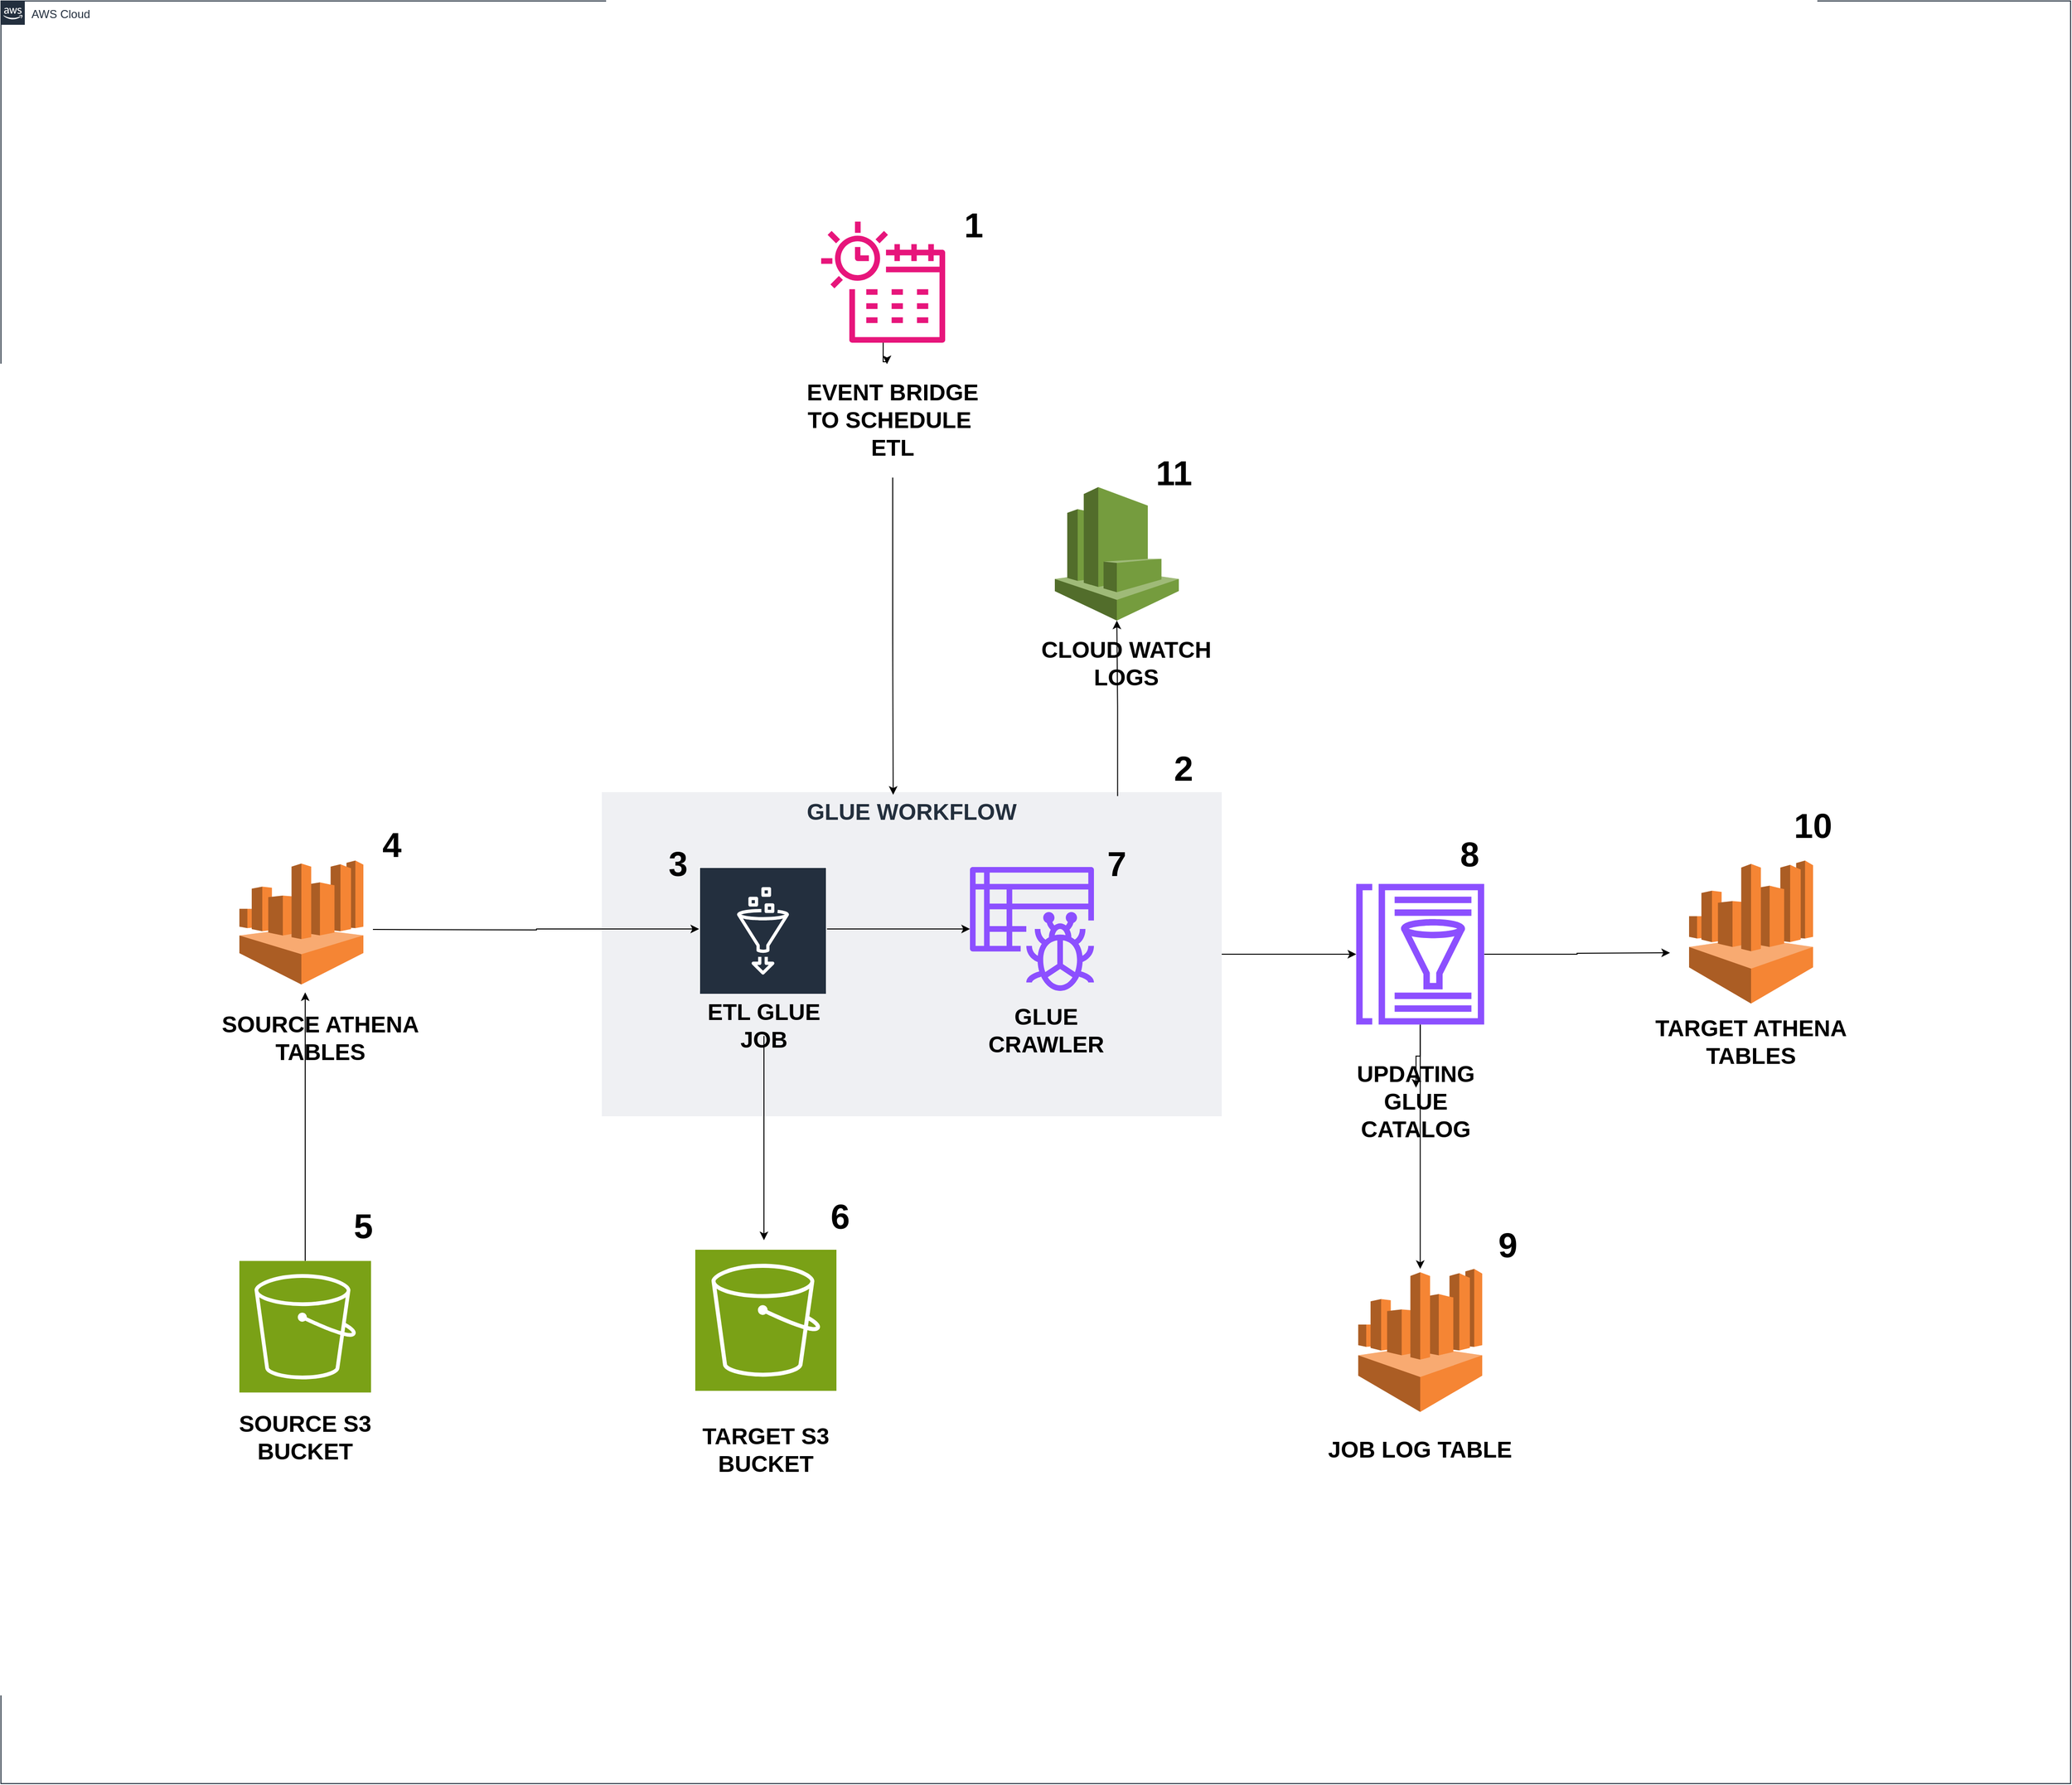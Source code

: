 <mxfile version="25.0.3">
  <diagram name="Page-1" id="rvJXUBArVy-_Kcro2miK">
    <mxGraphModel dx="3447" dy="3440" grid="1" gridSize="10" guides="1" tooltips="1" connect="1" arrows="1" fold="1" page="1" pageScale="1" pageWidth="1600" pageHeight="900" math="0" shadow="0">
      <root>
        <mxCell id="0" />
        <mxCell id="1" parent="0" />
        <mxCell id="tGdVXJUMrKSxFYN3gTCC-39" style="edgeStyle=orthogonalEdgeStyle;rounded=0;orthogonalLoop=1;jettySize=auto;html=1;" parent="1" source="tGdVXJUMrKSxFYN3gTCC-20" target="tGdVXJUMrKSxFYN3gTCC-13" edge="1">
          <mxGeometry relative="1" as="geometry">
            <mxPoint x="1820" y="-409.5" as="targetPoint" />
          </mxGeometry>
        </mxCell>
        <mxCell id="tGdVXJUMrKSxFYN3gTCC-20" value="&lt;font style=&quot;font-size: 24px;&quot;&gt;&lt;b&gt;GLUE WORKFLOW&lt;/b&gt;&lt;/font&gt;" style="fillColor=#EFF0F3;strokeColor=none;dashed=0;verticalAlign=top;fontStyle=0;fontColor=#232F3D;whiteSpace=wrap;html=1;" parent="1" vertex="1">
          <mxGeometry x="1090" y="-580" width="650" height="340" as="geometry" />
        </mxCell>
        <mxCell id="tGdVXJUMrKSxFYN3gTCC-36" value="" style="edgeStyle=orthogonalEdgeStyle;rounded=0;orthogonalLoop=1;jettySize=auto;html=1;" parent="1" source="YWBN4F0ZfOO1UBI8A1HG-11" target="YWBN4F0ZfOO1UBI8A1HG-8" edge="1">
          <mxGeometry relative="1" as="geometry">
            <mxPoint x="1433" y="-436.5" as="targetPoint" />
          </mxGeometry>
        </mxCell>
        <mxCell id="YWBN4F0ZfOO1UBI8A1HG-11" value="" style="sketch=0;outlineConnect=0;fontColor=#232F3E;gradientColor=none;strokeColor=#ffffff;fillColor=#232F3E;dashed=0;verticalLabelPosition=middle;verticalAlign=bottom;align=center;html=1;whiteSpace=wrap;fontSize=10;fontStyle=1;spacing=3;shape=mxgraph.aws4.productIcon;prIcon=mxgraph.aws4.glue;" parent="1" vertex="1">
          <mxGeometry x="1192" y="-501.5" width="134" height="130" as="geometry" />
        </mxCell>
        <mxCell id="YWBN4F0ZfOO1UBI8A1HG-8" value="" style="sketch=0;outlineConnect=0;fontColor=#232F3E;gradientColor=none;fillColor=#8C4FFF;strokeColor=none;dashed=0;verticalLabelPosition=bottom;verticalAlign=top;align=center;html=1;fontSize=12;fontStyle=0;aspect=fixed;pointerEvents=1;shape=mxgraph.aws4.glue_crawlers;" parent="1" vertex="1">
          <mxGeometry x="1476" y="-501.5" width="130" height="130" as="geometry" />
        </mxCell>
        <mxCell id="YWBN4F0ZfOO1UBI8A1HG-9" value="&lt;font style=&quot;font-size: 24px;&quot;&gt;&lt;b&gt;GLUE CRAWLER&lt;/b&gt;&lt;/font&gt;" style="text;strokeColor=none;align=center;fillColor=none;html=1;verticalAlign=middle;whiteSpace=wrap;rounded=0;" parent="1" vertex="1">
          <mxGeometry x="1526" y="-355.5" width="60" height="50" as="geometry" />
        </mxCell>
        <mxCell id="tGdVXJUMrKSxFYN3gTCC-43" value="" style="edgeStyle=orthogonalEdgeStyle;rounded=0;orthogonalLoop=1;jettySize=auto;html=1;" parent="1" source="YWBN4F0ZfOO1UBI8A1HG-13" edge="1">
          <mxGeometry relative="1" as="geometry">
            <mxPoint x="1260" y="-110" as="targetPoint" />
          </mxGeometry>
        </mxCell>
        <mxCell id="YWBN4F0ZfOO1UBI8A1HG-13" value="&lt;font style=&quot;font-size: 24px;&quot;&gt;&lt;b&gt;ETL GLUE JOB&lt;/b&gt;&lt;/font&gt;" style="text;strokeColor=none;align=center;fillColor=none;html=1;verticalAlign=middle;whiteSpace=wrap;rounded=0;" parent="1" vertex="1">
          <mxGeometry x="1190" y="-346.75" width="140" height="22.5" as="geometry" />
        </mxCell>
        <mxCell id="tGdVXJUMrKSxFYN3gTCC-41" value="" style="edgeStyle=orthogonalEdgeStyle;rounded=0;orthogonalLoop=1;jettySize=auto;html=1;" parent="1" source="tGdVXJUMrKSxFYN3gTCC-13" edge="1">
          <mxGeometry relative="1" as="geometry">
            <mxPoint x="2210" y="-411.5" as="targetPoint" />
          </mxGeometry>
        </mxCell>
        <mxCell id="tGdVXJUMrKSxFYN3gTCC-69" value="" style="edgeStyle=orthogonalEdgeStyle;rounded=0;orthogonalLoop=1;jettySize=auto;html=1;" parent="1" source="tGdVXJUMrKSxFYN3gTCC-13" target="tGdVXJUMrKSxFYN3gTCC-44" edge="1">
          <mxGeometry relative="1" as="geometry" />
        </mxCell>
        <mxCell id="tGdVXJUMrKSxFYN3gTCC-70" style="edgeStyle=orthogonalEdgeStyle;rounded=0;orthogonalLoop=1;jettySize=auto;html=1;" parent="1" source="tGdVXJUMrKSxFYN3gTCC-13" target="tGdVXJUMrKSxFYN3gTCC-67" edge="1">
          <mxGeometry relative="1" as="geometry" />
        </mxCell>
        <mxCell id="tGdVXJUMrKSxFYN3gTCC-13" value="" style="sketch=0;outlineConnect=0;fontColor=#232F3E;gradientColor=none;fillColor=#8C4FFF;strokeColor=none;dashed=0;verticalLabelPosition=bottom;verticalAlign=top;align=center;html=1;fontSize=12;fontStyle=0;aspect=fixed;pointerEvents=1;shape=mxgraph.aws4.glue_data_catalog;" parent="1" vertex="1">
          <mxGeometry x="1880" y="-483.79" width="136.23" height="147.58" as="geometry" />
        </mxCell>
        <mxCell id="tGdVXJUMrKSxFYN3gTCC-64" value="" style="edgeStyle=orthogonalEdgeStyle;rounded=0;orthogonalLoop=1;jettySize=auto;html=1;entryX=0.47;entryY=0.008;entryDx=0;entryDy=0;entryPerimeter=0;" parent="1" source="tGdVXJUMrKSxFYN3gTCC-26" target="tGdVXJUMrKSxFYN3gTCC-20" edge="1">
          <mxGeometry relative="1" as="geometry">
            <mxPoint x="1395" y="-945" as="targetPoint" />
          </mxGeometry>
        </mxCell>
        <mxCell id="YWBN4F0ZfOO1UBI8A1HG-10" value="" style="sketch=0;outlineConnect=0;fontColor=#232F3E;gradientColor=none;fillColor=#E7157B;strokeColor=none;dashed=0;verticalLabelPosition=bottom;verticalAlign=top;align=center;html=1;fontSize=12;fontStyle=0;aspect=fixed;pointerEvents=1;shape=mxgraph.aws4.eventbridge_scheduler;" parent="1" vertex="1">
          <mxGeometry x="1320" y="-1180" width="130" height="130" as="geometry" />
        </mxCell>
        <mxCell id="YWBN4F0ZfOO1UBI8A1HG-17" value="" style="outlineConnect=0;dashed=0;verticalLabelPosition=bottom;verticalAlign=top;align=center;html=1;shape=mxgraph.aws3.athena;fillColor=#F58534;gradientColor=none;" parent="1" vertex="1">
          <mxGeometry x="2230" y="-508.25" width="130" height="150" as="geometry" />
        </mxCell>
        <mxCell id="YWBN4F0ZfOO1UBI8A1HG-16" value="&lt;font style=&quot;font-size: 24px;&quot;&gt;&lt;b&gt;TARGET ATHENA TABLES&lt;/b&gt;&lt;/font&gt;" style="text;strokeColor=none;align=center;fillColor=none;html=1;verticalAlign=middle;whiteSpace=wrap;rounded=0;" parent="1" vertex="1">
          <mxGeometry x="2160" y="-353.5" width="270" height="70" as="geometry" />
        </mxCell>
        <mxCell id="tGdVXJUMrKSxFYN3gTCC-44" value="&lt;font style=&quot;font-size: 24px;&quot;&gt;&lt;b&gt;UPDATING GLUE CATALOG&lt;/b&gt;&lt;/font&gt;" style="text;strokeColor=none;align=center;fillColor=none;html=1;verticalAlign=middle;whiteSpace=wrap;rounded=0;" parent="1" vertex="1">
          <mxGeometry x="1897.23" y="-270" width="93" height="30" as="geometry" />
        </mxCell>
        <mxCell id="YWBN4F0ZfOO1UBI8A1HG-5" value="&lt;font style=&quot;font-size: 24px;&quot;&gt;&lt;b&gt;SOURCE ATHENA TABLES&lt;/b&gt;&lt;/font&gt;" style="text;strokeColor=none;align=center;fillColor=none;html=1;verticalAlign=middle;whiteSpace=wrap;rounded=0;" parent="1" vertex="1">
          <mxGeometry x="660" y="-356.75" width="270" height="70" as="geometry" />
        </mxCell>
        <mxCell id="tGdVXJUMrKSxFYN3gTCC-60" value="" style="edgeStyle=orthogonalEdgeStyle;rounded=0;orthogonalLoop=1;jettySize=auto;html=1;" parent="1" source="tGdVXJUMrKSxFYN3gTCC-14" edge="1">
          <mxGeometry relative="1" as="geometry">
            <mxPoint x="779" y="-370" as="targetPoint" />
          </mxGeometry>
        </mxCell>
        <mxCell id="tGdVXJUMrKSxFYN3gTCC-14" value="" style="sketch=0;points=[[0,0,0],[0.25,0,0],[0.5,0,0],[0.75,0,0],[1,0,0],[0,1,0],[0.25,1,0],[0.5,1,0],[0.75,1,0],[1,1,0],[0,0.25,0],[0,0.5,0],[0,0.75,0],[1,0.25,0],[1,0.5,0],[1,0.75,0]];outlineConnect=0;fontColor=#232F3E;fillColor=#7AA116;strokeColor=#ffffff;dashed=0;verticalLabelPosition=bottom;verticalAlign=top;align=center;html=1;fontSize=12;fontStyle=0;aspect=fixed;shape=mxgraph.aws4.resourceIcon;resIcon=mxgraph.aws4.s3;" parent="1" vertex="1">
          <mxGeometry x="710" y="-88.25" width="138" height="138" as="geometry" />
        </mxCell>
        <mxCell id="tGdVXJUMrKSxFYN3gTCC-15" value="&lt;font style=&quot;font-size: 24px;&quot;&gt;&lt;b&gt;SOURCE S3 BUCKET&lt;/b&gt;&lt;/font&gt;" style="text;strokeColor=none;align=center;fillColor=none;html=1;verticalAlign=middle;whiteSpace=wrap;rounded=0;" parent="1" vertex="1">
          <mxGeometry x="704" y="81.75" width="150" height="30" as="geometry" />
        </mxCell>
        <mxCell id="tGdVXJUMrKSxFYN3gTCC-62" value="" style="edgeStyle=orthogonalEdgeStyle;rounded=0;orthogonalLoop=1;jettySize=auto;html=1;" parent="1" target="YWBN4F0ZfOO1UBI8A1HG-11" edge="1">
          <mxGeometry relative="1" as="geometry">
            <mxPoint x="850" y="-436" as="sourcePoint" />
            <mxPoint x="1140" y="-443" as="targetPoint" />
          </mxGeometry>
        </mxCell>
        <mxCell id="YWBN4F0ZfOO1UBI8A1HG-2" value="" style="outlineConnect=0;dashed=0;verticalLabelPosition=bottom;verticalAlign=top;align=center;html=1;shape=mxgraph.aws3.athena;fillColor=#F58534;gradientColor=none;" parent="1" vertex="1">
          <mxGeometry x="710" y="-508.25" width="130" height="130" as="geometry" />
        </mxCell>
        <mxCell id="tGdVXJUMrKSxFYN3gTCC-65" value="" style="edgeStyle=orthogonalEdgeStyle;rounded=0;orthogonalLoop=1;jettySize=auto;html=1;entryX=0.47;entryY=0.008;entryDx=0;entryDy=0;entryPerimeter=0;" parent="1" source="YWBN4F0ZfOO1UBI8A1HG-10" target="tGdVXJUMrKSxFYN3gTCC-26" edge="1">
          <mxGeometry relative="1" as="geometry">
            <mxPoint x="1395" y="-1061" as="sourcePoint" />
            <mxPoint x="1395" y="-577" as="targetPoint" />
          </mxGeometry>
        </mxCell>
        <mxCell id="tGdVXJUMrKSxFYN3gTCC-26" value="&lt;font style=&quot;font-size: 24px;&quot;&gt;&lt;b&gt;EVENT BRIDGE TO SCHEDULE&amp;nbsp; ETL&lt;/b&gt;&lt;/font&gt;" style="text;strokeColor=none;align=center;fillColor=none;html=1;verticalAlign=middle;whiteSpace=wrap;rounded=0;" parent="1" vertex="1">
          <mxGeometry x="1295" y="-1030" width="200" height="120" as="geometry" />
        </mxCell>
        <mxCell id="tGdVXJUMrKSxFYN3gTCC-66" value="AWS Cloud" style="points=[[0,0],[0.25,0],[0.5,0],[0.75,0],[1,0],[1,0.25],[1,0.5],[1,0.75],[1,1],[0.75,1],[0.5,1],[0.25,1],[0,1],[0,0.75],[0,0.5],[0,0.25]];outlineConnect=0;gradientColor=none;html=1;whiteSpace=wrap;fontSize=12;fontStyle=0;container=1;pointerEvents=0;collapsible=0;recursiveResize=0;shape=mxgraph.aws4.group;grIcon=mxgraph.aws4.group_aws_cloud_alt;strokeColor=#232F3E;fillColor=none;verticalAlign=top;align=left;spacingLeft=30;fontColor=#232F3E;dashed=0;" parent="1" vertex="1">
          <mxGeometry x="460" y="-1410" width="2170" height="1870" as="geometry" />
        </mxCell>
        <mxCell id="tGdVXJUMrKSxFYN3gTCC-67" value="" style="outlineConnect=0;dashed=0;verticalLabelPosition=bottom;verticalAlign=top;align=center;html=1;shape=mxgraph.aws3.athena;fillColor=#F58534;gradientColor=none;" parent="tGdVXJUMrKSxFYN3gTCC-66" vertex="1">
          <mxGeometry x="1423.12" y="1330.13" width="130" height="150" as="geometry" />
        </mxCell>
        <mxCell id="tGdVXJUMrKSxFYN3gTCC-68" value="&lt;font style=&quot;font-size: 24px;&quot;&gt;&lt;b&gt;JOB LOG TABLE&lt;/b&gt;&lt;/font&gt;" style="text;strokeColor=none;align=center;fillColor=none;html=1;verticalAlign=middle;whiteSpace=wrap;rounded=0;" parent="tGdVXJUMrKSxFYN3gTCC-66" vertex="1">
          <mxGeometry x="1353.12" y="1484.88" width="270" height="70" as="geometry" />
        </mxCell>
        <mxCell id="tGdVXJUMrKSxFYN3gTCC-1" value="" style="sketch=0;points=[[0,0,0],[0.25,0,0],[0.5,0,0],[0.75,0,0],[1,0,0],[0,1,0],[0.25,1,0],[0.5,1,0],[0.75,1,0],[1,1,0],[0,0.25,0],[0,0.5,0],[0,0.75,0],[1,0.25,0],[1,0.5,0],[1,0.75,0]];outlineConnect=0;fontColor=#232F3E;fillColor=#7AA116;strokeColor=#ffffff;dashed=0;verticalLabelPosition=bottom;verticalAlign=top;align=center;html=1;fontSize=12;fontStyle=0;aspect=fixed;shape=mxgraph.aws4.resourceIcon;resIcon=mxgraph.aws4.s3;" parent="tGdVXJUMrKSxFYN3gTCC-66" vertex="1">
          <mxGeometry x="728" y="1310" width="148" height="148" as="geometry" />
        </mxCell>
        <mxCell id="tGdVXJUMrKSxFYN3gTCC-8" value="&lt;font style=&quot;font-size: 24px;&quot;&gt;&lt;b&gt;TARGET S3 BUCKET&lt;/b&gt;&lt;/font&gt;" style="text;strokeColor=none;align=center;fillColor=none;html=1;verticalAlign=middle;whiteSpace=wrap;rounded=0;" parent="tGdVXJUMrKSxFYN3gTCC-66" vertex="1">
          <mxGeometry x="727" y="1504.88" width="150" height="30" as="geometry" />
        </mxCell>
        <mxCell id="vOIiQllHS_iyonRRBXSb-1" value="&lt;font style=&quot;font-size: 36px;&quot;&gt;&lt;b&gt;1&lt;/b&gt;&lt;/font&gt;" style="text;strokeColor=none;align=center;fillColor=none;html=1;verticalAlign=middle;whiteSpace=wrap;rounded=0;" vertex="1" parent="tGdVXJUMrKSxFYN3gTCC-66">
          <mxGeometry x="990" y="220" width="60" height="30" as="geometry" />
        </mxCell>
        <mxCell id="vOIiQllHS_iyonRRBXSb-2" value="&lt;font style=&quot;font-size: 36px;&quot;&gt;&lt;b&gt;2&lt;/b&gt;&lt;/font&gt;" style="text;strokeColor=none;align=center;fillColor=none;html=1;verticalAlign=middle;whiteSpace=wrap;rounded=0;" vertex="1" parent="tGdVXJUMrKSxFYN3gTCC-66">
          <mxGeometry x="1210" y="790" width="60" height="30" as="geometry" />
        </mxCell>
        <mxCell id="vOIiQllHS_iyonRRBXSb-4" value="&lt;font style=&quot;font-size: 36px;&quot;&gt;&lt;b&gt;4&lt;/b&gt;&lt;/font&gt;" style="text;strokeColor=none;align=center;fillColor=none;html=1;verticalAlign=middle;whiteSpace=wrap;rounded=0;" vertex="1" parent="tGdVXJUMrKSxFYN3gTCC-66">
          <mxGeometry x="380" y="870" width="60" height="30" as="geometry" />
        </mxCell>
        <mxCell id="vOIiQllHS_iyonRRBXSb-5" value="&lt;font style=&quot;font-size: 36px;&quot;&gt;&lt;b&gt;5&lt;/b&gt;&lt;/font&gt;" style="text;strokeColor=none;align=center;fillColor=none;html=1;verticalAlign=middle;whiteSpace=wrap;rounded=0;" vertex="1" parent="tGdVXJUMrKSxFYN3gTCC-66">
          <mxGeometry x="350" y="1270" width="60" height="30" as="geometry" />
        </mxCell>
        <mxCell id="vOIiQllHS_iyonRRBXSb-6" value="&lt;font style=&quot;font-size: 36px;&quot;&gt;&lt;b&gt;6&lt;/b&gt;&lt;/font&gt;" style="text;strokeColor=none;align=center;fillColor=none;html=1;verticalAlign=middle;whiteSpace=wrap;rounded=0;" vertex="1" parent="tGdVXJUMrKSxFYN3gTCC-66">
          <mxGeometry x="850" y="1260" width="60" height="30" as="geometry" />
        </mxCell>
        <mxCell id="vOIiQllHS_iyonRRBXSb-8" value="&lt;font style=&quot;font-size: 36px;&quot;&gt;&lt;b&gt;7&lt;/b&gt;&lt;/font&gt;" style="text;strokeColor=none;align=center;fillColor=none;html=1;verticalAlign=middle;whiteSpace=wrap;rounded=0;" vertex="1" parent="tGdVXJUMrKSxFYN3gTCC-66">
          <mxGeometry x="1140" y="890" width="60" height="30" as="geometry" />
        </mxCell>
        <mxCell id="vOIiQllHS_iyonRRBXSb-9" value="&lt;font style=&quot;font-size: 36px;&quot;&gt;&lt;b&gt;8&lt;/b&gt;&lt;/font&gt;" style="text;strokeColor=none;align=center;fillColor=none;html=1;verticalAlign=middle;whiteSpace=wrap;rounded=0;" vertex="1" parent="tGdVXJUMrKSxFYN3gTCC-66">
          <mxGeometry x="1510" y="880" width="60" height="30" as="geometry" />
        </mxCell>
        <mxCell id="vOIiQllHS_iyonRRBXSb-10" value="&lt;font style=&quot;font-size: 36px;&quot;&gt;&lt;b&gt;9&lt;/b&gt;&lt;/font&gt;" style="text;strokeColor=none;align=center;fillColor=none;html=1;verticalAlign=middle;whiteSpace=wrap;rounded=0;" vertex="1" parent="tGdVXJUMrKSxFYN3gTCC-66">
          <mxGeometry x="1550" y="1290" width="60" height="30" as="geometry" />
        </mxCell>
        <mxCell id="vOIiQllHS_iyonRRBXSb-11" value="&lt;font style=&quot;font-size: 36px;&quot;&gt;&lt;b&gt;10&lt;/b&gt;&lt;/font&gt;" style="text;strokeColor=none;align=center;fillColor=none;html=1;verticalAlign=middle;whiteSpace=wrap;rounded=0;" vertex="1" parent="tGdVXJUMrKSxFYN3gTCC-66">
          <mxGeometry x="1870" y="850" width="60" height="30" as="geometry" />
        </mxCell>
        <mxCell id="vOIiQllHS_iyonRRBXSb-13" value="" style="outlineConnect=0;dashed=0;verticalLabelPosition=bottom;verticalAlign=top;align=center;html=1;shape=mxgraph.aws3.cloudwatch;fillColor=#759C3E;gradientColor=none;" vertex="1" parent="tGdVXJUMrKSxFYN3gTCC-66">
          <mxGeometry x="1105" y="510" width="130" height="140" as="geometry" />
        </mxCell>
        <mxCell id="vOIiQllHS_iyonRRBXSb-15" value="&lt;font style=&quot;font-size: 24px;&quot;&gt;&lt;b&gt;CLOUD WATCH LOGS&lt;/b&gt;&lt;/font&gt;" style="text;strokeColor=none;align=center;fillColor=none;html=1;verticalAlign=middle;whiteSpace=wrap;rounded=0;" vertex="1" parent="tGdVXJUMrKSxFYN3gTCC-66">
          <mxGeometry x="1070" y="680" width="220" height="30" as="geometry" />
        </mxCell>
        <mxCell id="vOIiQllHS_iyonRRBXSb-16" value="&lt;font style=&quot;font-size: 36px;&quot;&gt;&lt;b&gt;11&lt;/b&gt;&lt;/font&gt;" style="text;strokeColor=none;align=center;fillColor=none;html=1;verticalAlign=middle;whiteSpace=wrap;rounded=0;" vertex="1" parent="tGdVXJUMrKSxFYN3gTCC-66">
          <mxGeometry x="1200" y="480" width="60" height="30" as="geometry" />
        </mxCell>
        <mxCell id="vOIiQllHS_iyonRRBXSb-3" value="&lt;font style=&quot;font-size: 36px;&quot;&gt;&lt;b&gt;3&lt;/b&gt;&lt;/font&gt;" style="text;strokeColor=none;align=center;fillColor=none;html=1;verticalAlign=middle;whiteSpace=wrap;rounded=0;" vertex="1" parent="1">
          <mxGeometry x="1140" y="-520" width="60" height="30" as="geometry" />
        </mxCell>
        <mxCell id="vOIiQllHS_iyonRRBXSb-14" style="edgeStyle=orthogonalEdgeStyle;rounded=0;orthogonalLoop=1;jettySize=auto;html=1;exitX=0.832;exitY=0.012;exitDx=0;exitDy=0;exitPerimeter=0;" edge="1" parent="1" source="tGdVXJUMrKSxFYN3gTCC-20" target="vOIiQllHS_iyonRRBXSb-13">
          <mxGeometry relative="1" as="geometry" />
        </mxCell>
      </root>
    </mxGraphModel>
  </diagram>
</mxfile>
